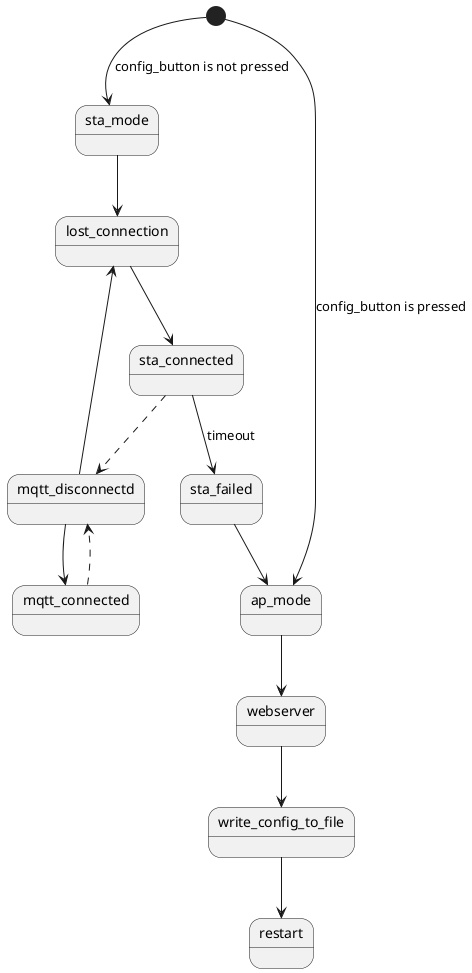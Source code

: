 @startuml
[*] --> sta_mode: config_button is not pressed
[*] --> ap_mode: config_button is pressed
sta_mode --> lost_connection
lost_connection -->sta_connected
sta_connected -[dashed]-> mqtt_disconnectd
mqtt_disconnectd --> mqtt_connected
mqtt_connected -[dashed]-> mqtt_disconnectd
mqtt_disconnectd --> lost_connection

sta_connected --> sta_failed: timeout
sta_failed --> ap_mode
ap_mode --> webserver
webserver --> write_config_to_file
write_config_to_file --> restart

@enduml